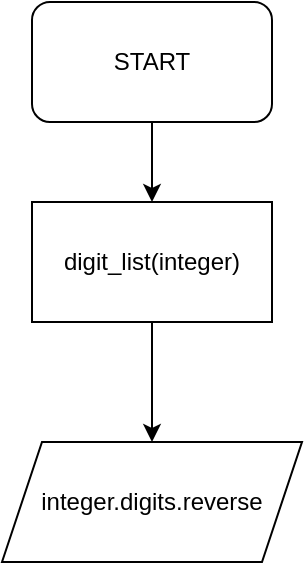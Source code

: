 <mxfile>
    <diagram id="JtzLycAdq06po-3lXMo4" name="Page-1">
        <mxGraphModel dx="1270" dy="828" grid="1" gridSize="10" guides="1" tooltips="1" connect="1" arrows="1" fold="1" page="1" pageScale="1" pageWidth="850" pageHeight="1100" math="0" shadow="0">
            <root>
                <mxCell id="0"/>
                <mxCell id="1" parent="0"/>
                <mxCell id="6" value="" style="edgeStyle=orthogonalEdgeStyle;rounded=0;orthogonalLoop=1;jettySize=auto;html=1;" parent="1" source="2" target="3" edge="1">
                    <mxGeometry relative="1" as="geometry"/>
                </mxCell>
                <object label="START" hedietLinkedDataV1_path="../list_of_digits.rb" id="2">
                    <mxCell style="rounded=1;whiteSpace=wrap;html=1;" parent="1" vertex="1">
                        <mxGeometry x="200" y="30" width="120" height="60" as="geometry"/>
                    </mxCell>
                </object>
                <mxCell id="7" value="" style="edgeStyle=orthogonalEdgeStyle;rounded=0;orthogonalLoop=1;jettySize=auto;html=1;" parent="1" source="3" target="5" edge="1">
                    <mxGeometry relative="1" as="geometry"/>
                </mxCell>
                <mxCell id="3" value="digit_list(integer)" style="rounded=0;whiteSpace=wrap;html=1;" parent="1" vertex="1">
                    <mxGeometry x="200" y="130" width="120" height="60" as="geometry"/>
                </mxCell>
                <mxCell id="5" value="integer.digits.reverse" style="shape=parallelogram;perimeter=parallelogramPerimeter;whiteSpace=wrap;html=1;fixedSize=1;" parent="1" vertex="1">
                    <mxGeometry x="185" y="250" width="150" height="60" as="geometry"/>
                </mxCell>
            </root>
        </mxGraphModel>
    </diagram>
</mxfile>
